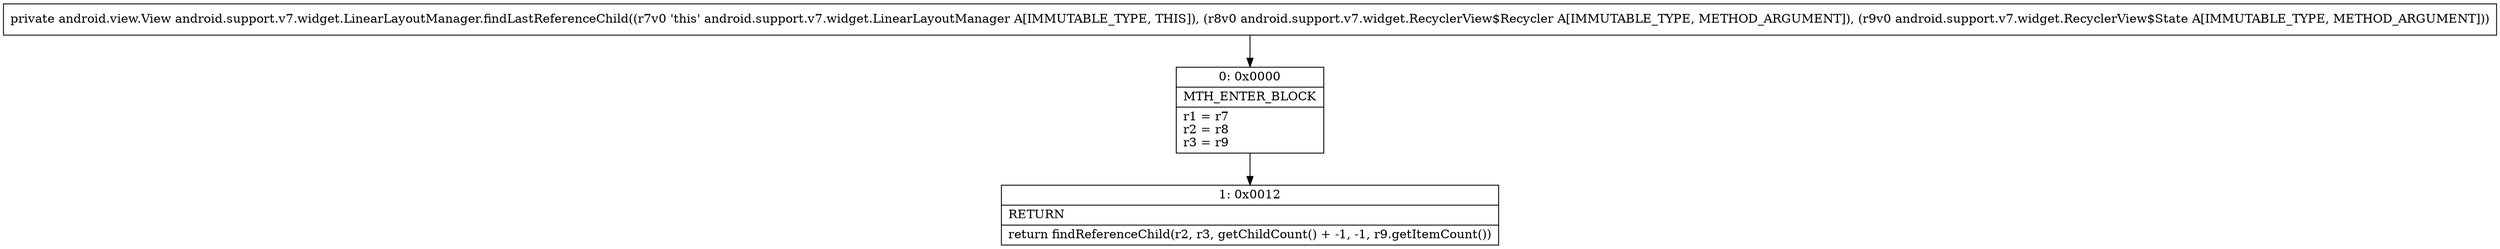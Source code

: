 digraph "CFG forandroid.support.v7.widget.LinearLayoutManager.findLastReferenceChild(Landroid\/support\/v7\/widget\/RecyclerView$Recycler;Landroid\/support\/v7\/widget\/RecyclerView$State;)Landroid\/view\/View;" {
Node_0 [shape=record,label="{0\:\ 0x0000|MTH_ENTER_BLOCK\l|r1 = r7\lr2 = r8\lr3 = r9\l}"];
Node_1 [shape=record,label="{1\:\ 0x0012|RETURN\l|return findReferenceChild(r2, r3, getChildCount() + \-1, \-1, r9.getItemCount())\l}"];
MethodNode[shape=record,label="{private android.view.View android.support.v7.widget.LinearLayoutManager.findLastReferenceChild((r7v0 'this' android.support.v7.widget.LinearLayoutManager A[IMMUTABLE_TYPE, THIS]), (r8v0 android.support.v7.widget.RecyclerView$Recycler A[IMMUTABLE_TYPE, METHOD_ARGUMENT]), (r9v0 android.support.v7.widget.RecyclerView$State A[IMMUTABLE_TYPE, METHOD_ARGUMENT])) }"];
MethodNode -> Node_0;
Node_0 -> Node_1;
}

